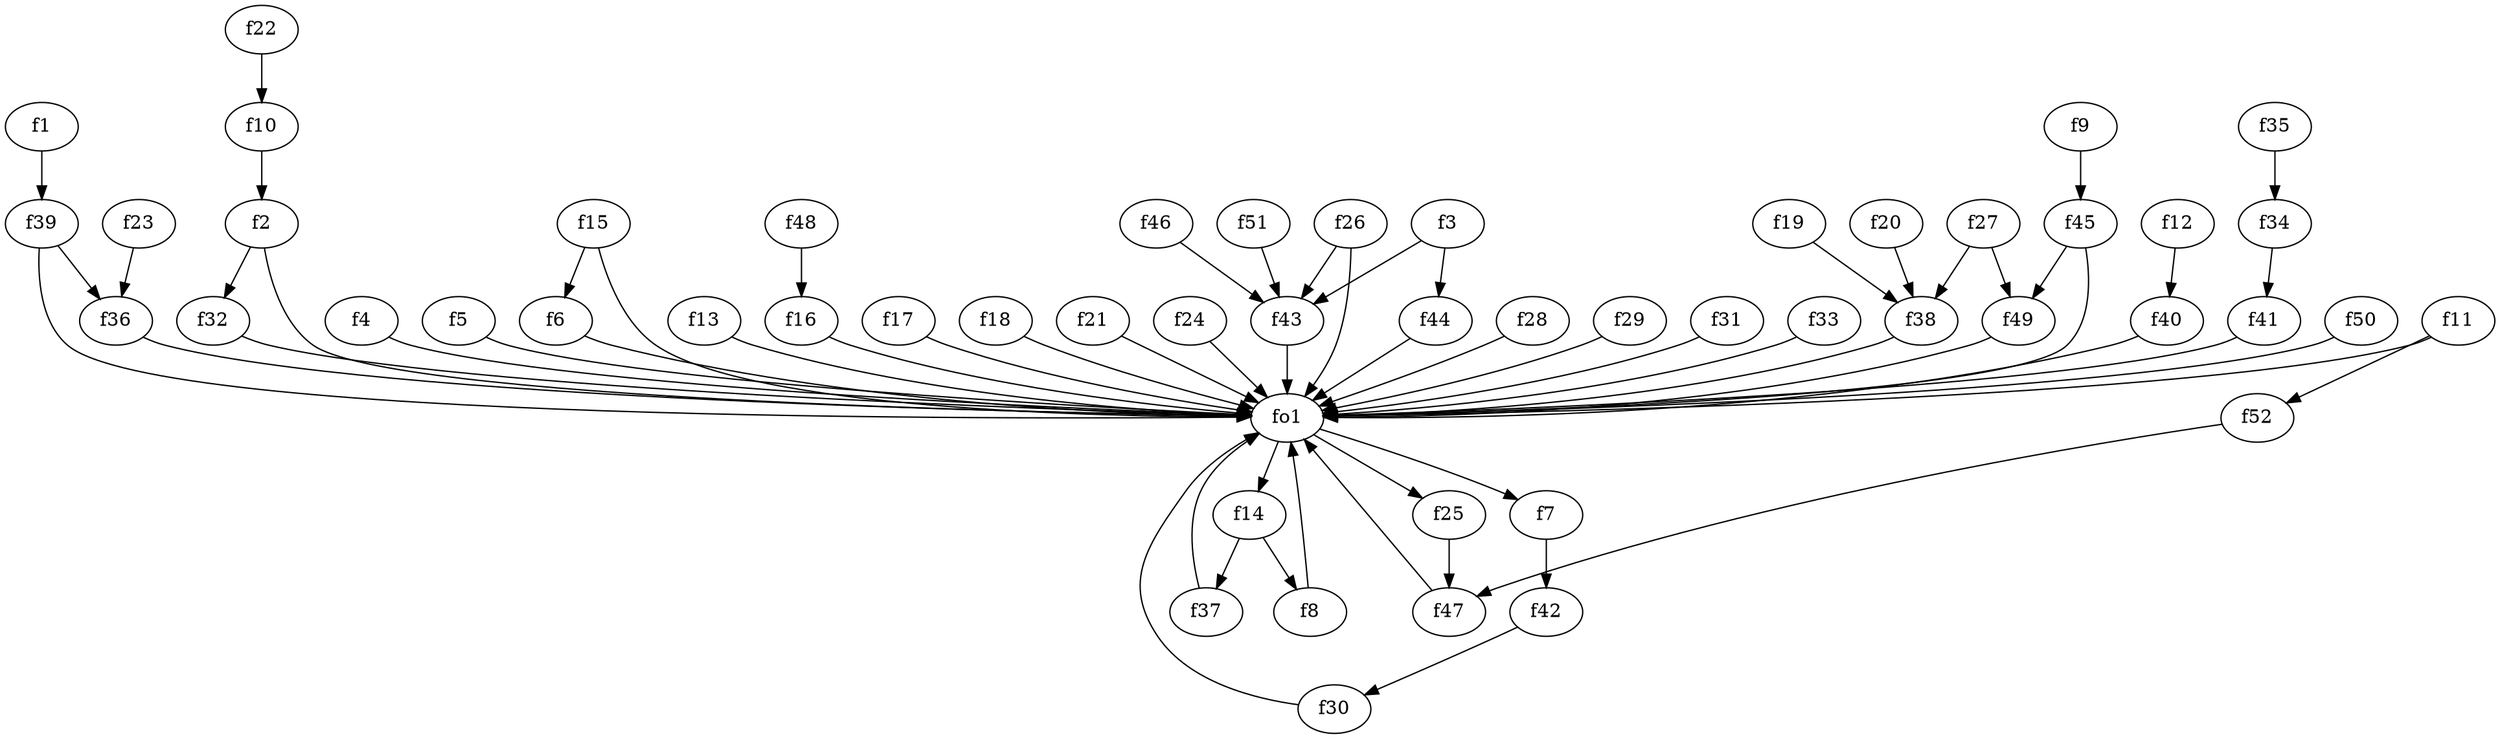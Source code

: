 strict digraph  {
f1;
f2;
f3;
f4;
f5;
f6;
f7;
f8;
f9;
f10;
f11;
f12;
f13;
f14;
f15;
f16;
f17;
f18;
f19;
f20;
f21;
f22;
f23;
f24;
f25;
f26;
f27;
f28;
f29;
f30;
f31;
f32;
f33;
f34;
f35;
f36;
f37;
f38;
f39;
f40;
f41;
f42;
f43;
f44;
f45;
f46;
f47;
f48;
f49;
f50;
f51;
f52;
fo1;
f1 -> f39  [weight=2];
f2 -> fo1  [weight=2];
f2 -> f32  [weight=2];
f3 -> f43  [weight=2];
f3 -> f44  [weight=2];
f4 -> fo1  [weight=2];
f5 -> fo1  [weight=2];
f6 -> fo1  [weight=2];
f7 -> f42  [weight=2];
f8 -> fo1  [weight=2];
f9 -> f45  [weight=2];
f10 -> f2  [weight=2];
f11 -> fo1  [weight=2];
f11 -> f52  [weight=2];
f12 -> f40  [weight=2];
f13 -> fo1  [weight=2];
f14 -> f37  [weight=2];
f14 -> f8  [weight=2];
f15 -> f6  [weight=2];
f15 -> fo1  [weight=2];
f16 -> fo1  [weight=2];
f17 -> fo1  [weight=2];
f18 -> fo1  [weight=2];
f19 -> f38  [weight=2];
f20 -> f38  [weight=2];
f21 -> fo1  [weight=2];
f22 -> f10  [weight=2];
f23 -> f36  [weight=2];
f24 -> fo1  [weight=2];
f25 -> f47  [weight=2];
f26 -> fo1  [weight=2];
f26 -> f43  [weight=2];
f27 -> f49  [weight=2];
f27 -> f38  [weight=2];
f28 -> fo1  [weight=2];
f29 -> fo1  [weight=2];
f30 -> fo1  [weight=2];
f31 -> fo1  [weight=2];
f32 -> fo1  [weight=2];
f33 -> fo1  [weight=2];
f34 -> f41  [weight=2];
f35 -> f34  [weight=2];
f36 -> fo1  [weight=2];
f37 -> fo1  [weight=2];
f38 -> fo1  [weight=2];
f39 -> fo1  [weight=2];
f39 -> f36  [weight=2];
f40 -> fo1  [weight=2];
f41 -> fo1  [weight=2];
f42 -> f30  [weight=2];
f43 -> fo1  [weight=2];
f44 -> fo1  [weight=2];
f45 -> fo1  [weight=2];
f45 -> f49  [weight=2];
f46 -> f43  [weight=2];
f47 -> fo1  [weight=2];
f48 -> f16  [weight=2];
f49 -> fo1  [weight=2];
f50 -> fo1  [weight=2];
f51 -> f43  [weight=2];
f52 -> f47  [weight=2];
fo1 -> f25  [weight=2];
fo1 -> f14  [weight=2];
fo1 -> f7  [weight=2];
}

